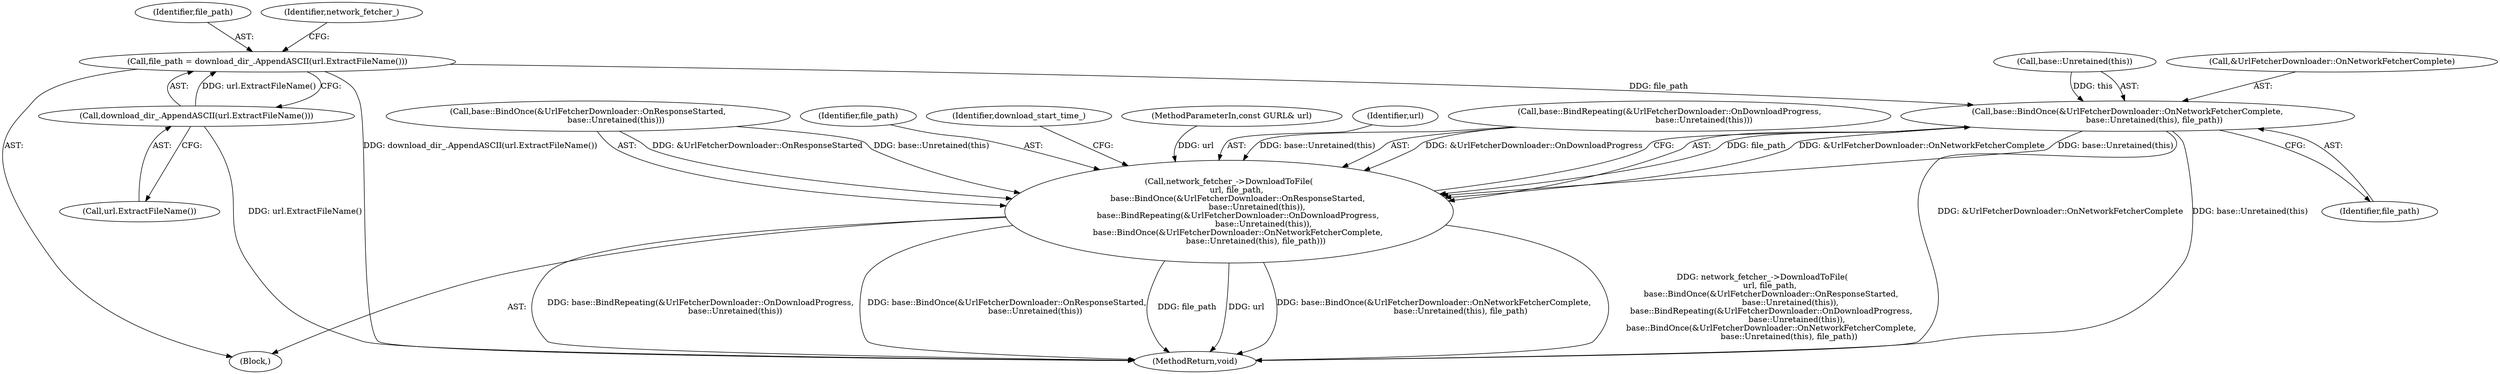digraph "1_Chrome_e7b0b560a8f1c3f1c15a2c7486d212543660b8a6_1@del" {
"1000161" [label="(Call,file_path = download_dir_.AppendASCII(url.ExtractFileName()))"];
"1000163" [label="(Call,download_dir_.AppendASCII(url.ExtractFileName()))"];
"1000181" [label="(Call,base::BindOnce(&UrlFetcherDownloader::OnNetworkFetcherComplete,\n                     base::Unretained(this), file_path))"];
"1000168" [label="(Call,network_fetcher_->DownloadToFile(\n      url, file_path,\n       base::BindOnce(&UrlFetcherDownloader::OnResponseStarted,\n                      base::Unretained(this)),\n       base::BindRepeating(&UrlFetcherDownloader::OnDownloadProgress,\n                           base::Unretained(this)),\n       base::BindOnce(&UrlFetcherDownloader::OnNetworkFetcherComplete,\n                     base::Unretained(this), file_path)))"];
"1000184" [label="(Call,base::Unretained(this))"];
"1000161" [label="(Call,file_path = download_dir_.AppendASCII(url.ExtractFileName()))"];
"1000162" [label="(Identifier,file_path)"];
"1000168" [label="(Call,network_fetcher_->DownloadToFile(\n      url, file_path,\n       base::BindOnce(&UrlFetcherDownloader::OnResponseStarted,\n                      base::Unretained(this)),\n       base::BindRepeating(&UrlFetcherDownloader::OnDownloadProgress,\n                           base::Unretained(this)),\n       base::BindOnce(&UrlFetcherDownloader::OnNetworkFetcherComplete,\n                     base::Unretained(this), file_path)))"];
"1000166" [label="(Identifier,network_fetcher_)"];
"1000190" [label="(MethodReturn,void)"];
"1000188" [label="(Identifier,download_start_time_)"];
"1000102" [label="(Block,)"];
"1000101" [label="(MethodParameterIn,const GURL& url)"];
"1000186" [label="(Identifier,file_path)"];
"1000169" [label="(Identifier,url)"];
"1000176" [label="(Call,base::BindRepeating(&UrlFetcherDownloader::OnDownloadProgress,\n                           base::Unretained(this)))"];
"1000163" [label="(Call,download_dir_.AppendASCII(url.ExtractFileName()))"];
"1000181" [label="(Call,base::BindOnce(&UrlFetcherDownloader::OnNetworkFetcherComplete,\n                     base::Unretained(this), file_path))"];
"1000182" [label="(Call,&UrlFetcherDownloader::OnNetworkFetcherComplete)"];
"1000171" [label="(Call,base::BindOnce(&UrlFetcherDownloader::OnResponseStarted,\n                      base::Unretained(this)))"];
"1000164" [label="(Call,url.ExtractFileName())"];
"1000170" [label="(Identifier,file_path)"];
"1000161" -> "1000102"  [label="AST: "];
"1000161" -> "1000163"  [label="CFG: "];
"1000162" -> "1000161"  [label="AST: "];
"1000163" -> "1000161"  [label="AST: "];
"1000166" -> "1000161"  [label="CFG: "];
"1000161" -> "1000190"  [label="DDG: download_dir_.AppendASCII(url.ExtractFileName())"];
"1000163" -> "1000161"  [label="DDG: url.ExtractFileName()"];
"1000161" -> "1000181"  [label="DDG: file_path"];
"1000163" -> "1000164"  [label="CFG: "];
"1000164" -> "1000163"  [label="AST: "];
"1000163" -> "1000190"  [label="DDG: url.ExtractFileName()"];
"1000181" -> "1000168"  [label="AST: "];
"1000181" -> "1000186"  [label="CFG: "];
"1000182" -> "1000181"  [label="AST: "];
"1000184" -> "1000181"  [label="AST: "];
"1000186" -> "1000181"  [label="AST: "];
"1000168" -> "1000181"  [label="CFG: "];
"1000181" -> "1000190"  [label="DDG: &UrlFetcherDownloader::OnNetworkFetcherComplete"];
"1000181" -> "1000190"  [label="DDG: base::Unretained(this)"];
"1000181" -> "1000168"  [label="DDG: file_path"];
"1000181" -> "1000168"  [label="DDG: &UrlFetcherDownloader::OnNetworkFetcherComplete"];
"1000181" -> "1000168"  [label="DDG: base::Unretained(this)"];
"1000184" -> "1000181"  [label="DDG: this"];
"1000168" -> "1000102"  [label="AST: "];
"1000169" -> "1000168"  [label="AST: "];
"1000170" -> "1000168"  [label="AST: "];
"1000171" -> "1000168"  [label="AST: "];
"1000176" -> "1000168"  [label="AST: "];
"1000188" -> "1000168"  [label="CFG: "];
"1000168" -> "1000190"  [label="DDG: url"];
"1000168" -> "1000190"  [label="DDG: base::BindOnce(&UrlFetcherDownloader::OnNetworkFetcherComplete,\n                     base::Unretained(this), file_path)"];
"1000168" -> "1000190"  [label="DDG: network_fetcher_->DownloadToFile(\n      url, file_path,\n       base::BindOnce(&UrlFetcherDownloader::OnResponseStarted,\n                      base::Unretained(this)),\n       base::BindRepeating(&UrlFetcherDownloader::OnDownloadProgress,\n                           base::Unretained(this)),\n       base::BindOnce(&UrlFetcherDownloader::OnNetworkFetcherComplete,\n                     base::Unretained(this), file_path))"];
"1000168" -> "1000190"  [label="DDG: base::BindRepeating(&UrlFetcherDownloader::OnDownloadProgress,\n                           base::Unretained(this))"];
"1000168" -> "1000190"  [label="DDG: base::BindOnce(&UrlFetcherDownloader::OnResponseStarted,\n                      base::Unretained(this))"];
"1000168" -> "1000190"  [label="DDG: file_path"];
"1000101" -> "1000168"  [label="DDG: url"];
"1000171" -> "1000168"  [label="DDG: &UrlFetcherDownloader::OnResponseStarted"];
"1000171" -> "1000168"  [label="DDG: base::Unretained(this)"];
"1000176" -> "1000168"  [label="DDG: &UrlFetcherDownloader::OnDownloadProgress"];
"1000176" -> "1000168"  [label="DDG: base::Unretained(this)"];
}

